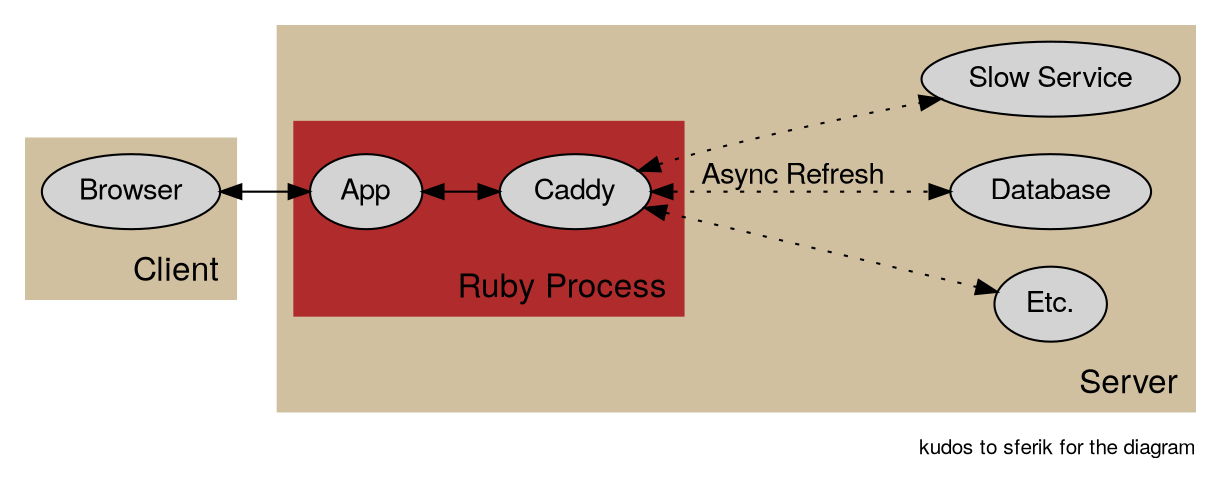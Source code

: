 digraph G {
  label="Caddy Architecture"
  labelloc="top"
  fontsize=20
  graph [label="kudos to sferik for the diagram", labelloc=b, labeljust=r, fontsize=10]
  fontname="Helvetica Neue"
  node [shape="ellipse", style="filled", fontname="Helvetica Neue"]
  edge [fontname="Helvetica Neue"]
  peripheries=0
  rankdir="LR"
  subgraph clusterClient {
    bgcolor="#d0c0a0"
    fontsize=16
    label="Client"
    Browser
  }
  subgraph clusterServer {
    bgcolor="#d0c0a0"
    fontsize=16
    label="Server"
    subgraph clusterApp {
      bgcolor="#b02b2c"
      label="Ruby Process"
      App
      subgraph clusterCaddy {
        bgcolor="#b02b2c"
        label=""
        Caddy
      }
    }
    "Etc."
    Database
    "Slow Service"
  }
  Browser -> App [dir="both"]
  App -> Caddy [dir="both"]
  Caddy -> Database [label="Async Refresh", style="dotted", dir="both"]
  Caddy -> "Slow Service" [style="dotted", dir="both"]
  Caddy -> "Etc." [style="dotted", dir="both"]
}
